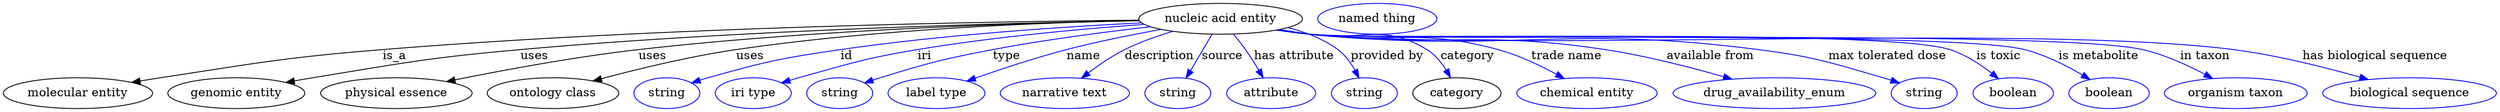 digraph {
	graph [bb="0,0,2906.5,123"];
	node [label="\N"];
	"nucleic acid entity"	[height=0.5,
		label="nucleic acid entity",
		pos="1420.1,105",
		width=2.6539];
	"molecular entity"	[height=0.5,
		pos="87.092,18",
		width=2.4192];
	"nucleic acid entity" -> "molecular entity"	[label=is_a,
		lp="456.09,61.5",
		pos="e,149.76,30.549 1324.8,103.46 1149.7,101.84 765.11,95.303 442.09,69 326.43,59.582 297.81,53.456 183.09,36 175.5,34.845 167.59,33.566 \
159.71,32.243"];
	"genomic entity"	[height=0.5,
		pos="272.09,18",
		width=2.2206];
	"nucleic acid entity" -> "genomic entity"	[label=uses,
		lp="619.59,61.5",
		pos="e,329.94,30.512 1325.2,102.79 1172.8,100.2 863.81,92.31 603.09,69 494.97,59.333 468.22,53.523 361.09,36 354.31,34.891 347.26,33.666 \
340.21,32.396"];
	"physical essence"	[height=0.5,
		pos="458.09,18",
		width=2.4553];
	"nucleic acid entity" -> "physical essence"	[label=uses,
		lp="757.59,61.5",
		pos="e,516.59,31.513 1325,102.79 1193.5,100.28 948.54,92.581 741.09,69 667.32,60.614 583.68,45.082 526.58,33.545"];
	"ontology class"	[height=0.5,
		pos="641.09,18",
		width=2.1304];
	"nucleic acid entity" -> "ontology class"	[label=uses,
		lp="871.59,61.5",
		pos="e,687.83,32.311 1325.1,102.97 1212.4,100.62 1019.2,93.078 855.09,69 800.98,61.06 740.38,46.337 697.52,34.915"];
	id	[color=blue,
		height=0.5,
		label=string,
		pos="774.09,18",
		width=1.0652];
	"nucleic acid entity" -> id	[color=blue,
		label=id,
		lp="984.09,61.5",
		pos="e,803.09,29.954 1327.6,100.22 1237.8,95.724 1097.5,86.502 977.09,69 907.39,58.871 889.88,55.131 822.09,36 818.99,35.124 815.79,34.151 \
812.59,33.129",
		style=solid];
	iri	[color=blue,
		height=0.5,
		label="iri type",
		pos="875.09,18",
		width=1.2277];
	"nucleic acid entity" -> iri	[color=blue,
		label=iri,
		lp="1074.1,61.5",
		pos="e,908.4,29.879 1330.5,98.571 1258.7,93.395 1155.5,84.106 1066.1,69 1004.3,58.561 989.44,52.747 929.09,36 925.52,35.009 921.83,33.941 \
918.13,32.84",
		style=solid];
	type	[color=blue,
		height=0.5,
		label=string,
		pos="976.09,18",
		width=1.0652];
	"nucleic acid entity" -> type	[color=blue,
		label=type,
		lp="1170.1,61.5",
		pos="e,1005,29.979 1338.2,95.711 1285.4,89.755 1215.4,80.714 1154.1,69 1095.1,57.731 1080.5,53.566 1023.1,36 1020.3,35.155 1017.5,34.243 \
1014.6,33.294",
		style=solid];
	name	[color=blue,
		height=0.5,
		label="label type",
		pos="1089.1,18",
		width=1.5707];
	"nucleic acid entity" -> name	[color=blue,
		label=name,
		lp="1260.1,61.5",
		pos="e,1124.4,32.116 1350.4,92.588 1316.8,86.549 1276.1,78.428 1240.1,69 1204,59.549 1163.9,46.132 1134.1,35.577",
		style=solid];
	description	[color=blue,
		height=0.5,
		label="narrative text",
		pos="1239.1,18",
		width=2.0943];
	"nucleic acid entity" -> description	[color=blue,
		label=description,
		lp="1348.6,61.5",
		pos="e,1258.2,35.476 1364,90.351 1345.7,84.884 1325.6,77.769 1308.1,69 1293.4,61.616 1278.4,51.2 1266.2,41.785",
		style=solid];
	source	[color=blue,
		height=0.5,
		label=string,
		pos="1371.1,18",
		width=1.0652];
	"nucleic acid entity" -> source	[color=blue,
		label=source,
		lp="1423.1,61.5",
		pos="e,1380.7,35.597 1410.2,86.799 1403.2,74.659 1393.7,58.19 1385.8,44.523",
		style=solid];
	"has attribute"	[color=blue,
		height=0.5,
		label=attribute,
		pos="1479.1,18",
		width=1.4443];
	"nucleic acid entity" -> "has attribute"	[color=blue,
		label="has attribute",
		lp="1505.1,61.5",
		pos="e,1469.2,35.991 1434.5,86.869 1439,81.281 1443.9,74.975 1448.1,69 1453.6,61.241 1459.2,52.521 1464.1,44.562",
		style=solid];
	"provided by"	[color=blue,
		height=0.5,
		label=string,
		pos="1587.1,18",
		width=1.0652];
	"nucleic acid entity" -> "provided by"	[color=blue,
		label="provided by",
		lp="1613.6,61.5",
		pos="e,1580.6,35.756 1498.4,94.533 1518.5,89.349 1539.3,81.346 1556.1,69 1564.5,62.805 1571.2,53.563 1576.1,44.705",
		style=solid];
	category	[height=0.5,
		pos="1695.1,18",
		width=1.4263];
	"nucleic acid entity" -> category	[color=blue,
		label=category,
		lp="1707.6,61.5",
		pos="e,1687.6,36.238 1488.9,92.457 1500.6,90.572 1512.7,88.686 1524.1,87 1584.4,78.081 1608,100.65 1660.1,69 1669.5,63.307 1677,54.044 \
1682.6,45.029",
		style=solid];
	"trade name"	[color=blue,
		height=0.5,
		label="chemical entity",
		pos="1846.1,18",
		width=2.2748];
	"nucleic acid entity" -> "trade name"	[color=blue,
		label="trade name",
		lp="1823.1,61.5",
		pos="e,1819.6,35.242 1487.4,92.192 1499.6,90.284 1512.2,88.459 1524.1,87 1621,75.113 1648.9,94.764 1743.1,69 1766.8,62.526 1791.6,50.669 \
1810.9,40.126",
		style=solid];
	"available from"	[color=blue,
		height=0.5,
		label=drug_availability_enum,
		pos="2064.1,18",
		width=3.2858];
	"nucleic acid entity" -> "available from"	[color=blue,
		label="available from",
		lp="1990.6,61.5",
		pos="e,2014.7,34.489 1486.5,92.027 1499,90.1 1511.9,88.311 1524.1,87 1676.3,70.626 1716.7,92.034 1868.1,69 1914.6,61.919 1966.2,48.548 \
2004.7,37.414",
		style=solid];
	"max tolerated dose"	[color=blue,
		height=0.5,
		label=string,
		pos="2239.1,18",
		width=1.0652];
	"nucleic acid entity" -> "max tolerated dose"	[color=blue,
		label="max tolerated dose",
		lp="2196.1,61.5",
		pos="e,2210.1,29.887 1485.9,91.936 1498.6,89.992 1511.7,88.22 1524.1,87 1755.1,64.229 1815.9,98.891 2046.1,69 2111.6,60.49 2127.6,54.397 \
2191.1,36 2194.2,35.102 2197.4,34.114 2200.6,33.081",
		style=solid];
	"is toxic"	[color=blue,
		height=0.5,
		label=boolean,
		pos="2342.1,18",
		width=1.2999];
	"nucleic acid entity" -> "is toxic"	[color=blue,
		label="is toxic",
		lp="2326.1,61.5",
		pos="e,2325.1,34.944 1485.7,91.875 1498.4,89.924 1511.6,88.165 1524.1,87 1606.5,79.303 2190.3,94.445 2269.1,69 2286.8,63.293 2304,51.823 \
2317.3,41.308",
		style=solid];
	"is metabolite"	[color=blue,
		height=0.5,
		label=boolean,
		pos="2454.1,18",
		width=1.2999];
	"nucleic acid entity" -> "is metabolite"	[color=blue,
		label="is metabolite",
		lp="2443.1,61.5",
		pos="e,2431.9,34.019 1485.7,91.85 1498.4,89.901 1511.6,88.149 1524.1,87 1616.2,78.521 2266.4,91.581 2356.1,69 2380,62.987 2404.6,50.352 \
2423.3,39.289",
		style=solid];
	"in taxon"	[color=blue,
		height=0.5,
		label="organism taxon",
		pos="2602.1,18",
		width=2.3109];
	"nucleic acid entity" -> "in taxon"	[color=blue,
		label="in taxon",
		lp="2567.1,61.5",
		pos="e,2575.3,35.261 1485.7,91.819 1498.4,89.872 1511.6,88.13 1524.1,87 1631.4,77.28 2389,93.162 2494.1,69 2519.4,63.176 2545.9,51.011 \
2566.3,40.138",
		style=solid];
	"has biological sequence"	[color=blue,
		height=0.5,
		label="biological sequence",
		pos="2805.1,18",
		width=2.8164];
	"nucleic acid entity" -> "has biological sequence"	[color=blue,
		label="has biological sequence",
		lp="2764.6,61.5",
		pos="e,2757.2,33.891 1485.4,91.843 1498.2,89.881 1511.5,88.127 1524.1,87 1762.3,65.654 2362.9,99.522 2600.1,69 2650.6,62.499 2706.7,48.311 \
2747.5,36.704",
		style=solid];
	"named thing_category"	[color=blue,
		height=0.5,
		label="named thing",
		pos="1603.1,105",
		width=1.9318];
}
